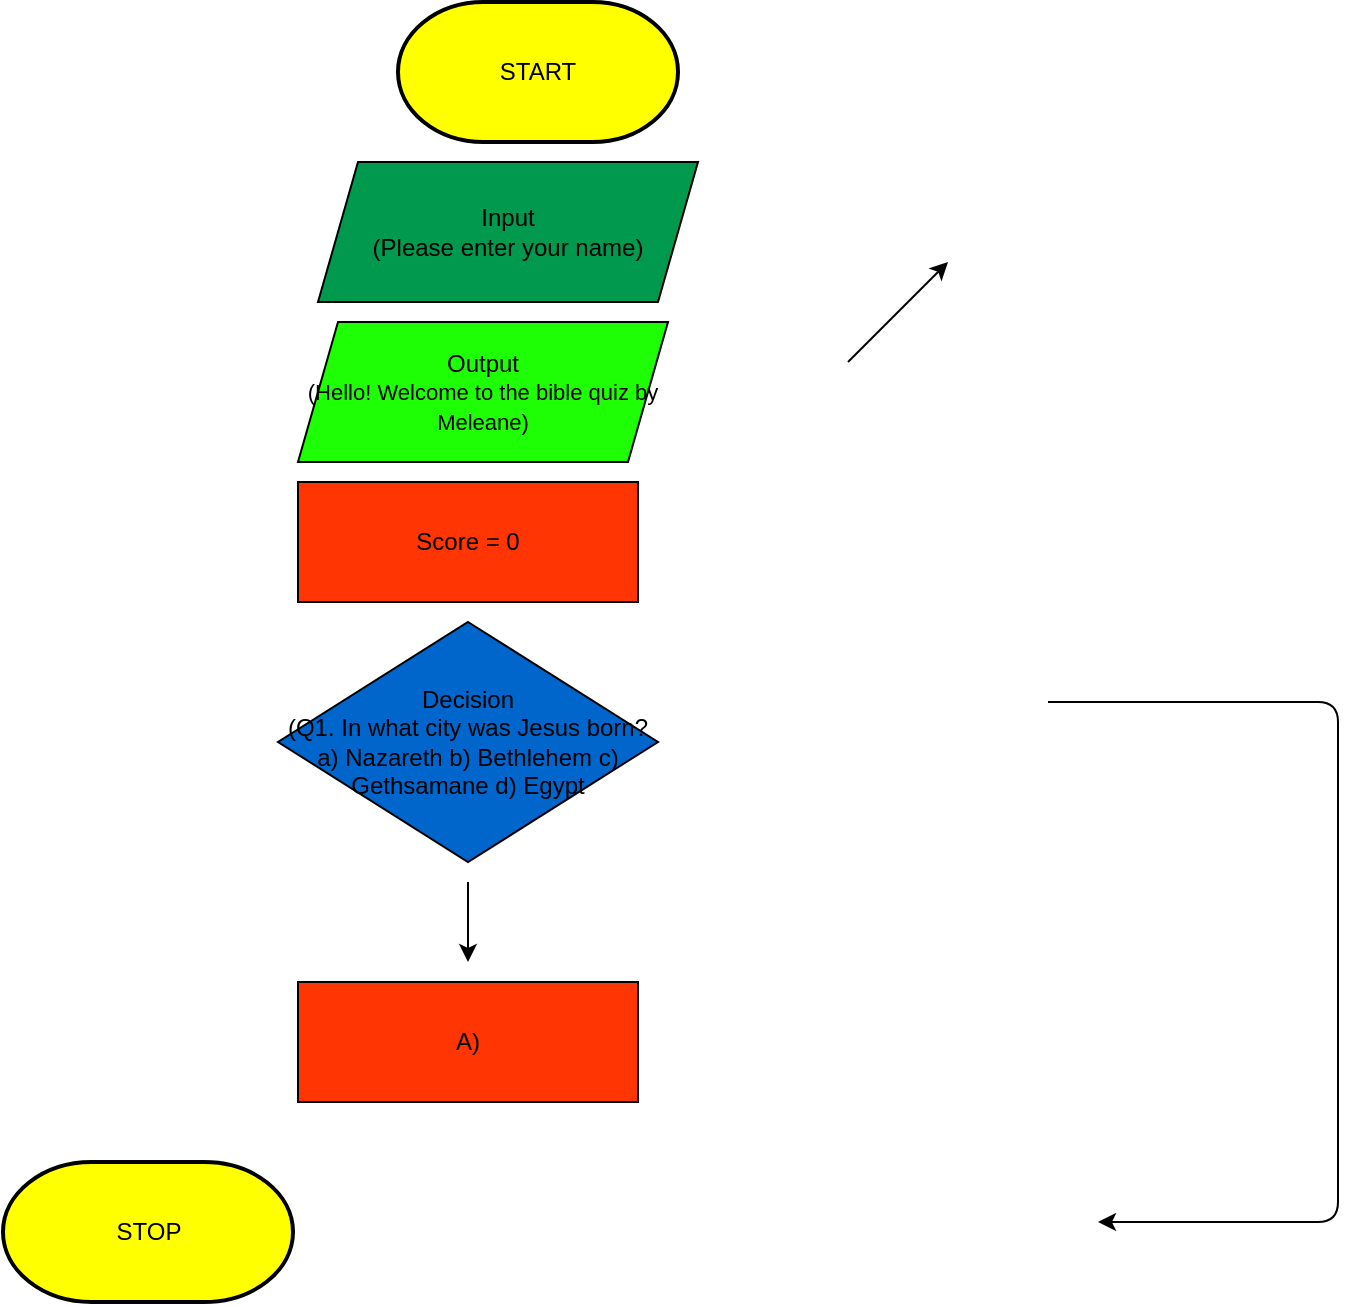 <mxfile>
    <diagram id="ORZf2WC3BYTbggzDq-X-" name="Page-1">
        <mxGraphModel dx="938" dy="666" grid="1" gridSize="10" guides="1" tooltips="1" connect="1" arrows="1" fold="1" page="1" pageScale="1" pageWidth="850" pageHeight="1100" math="0" shadow="0">
            <root>
                <mxCell id="0"/>
                <mxCell id="1" parent="0"/>
                <mxCell id="43dZv-fWnXxc7FG_mQIg-3" value="Output&lt;br&gt;&lt;font style=&quot;font-size: 11px&quot;&gt;(Hello! Welcome to the bible quiz by Meleane)&lt;/font&gt;" style="shape=parallelogram;perimeter=parallelogramPerimeter;whiteSpace=wrap;html=1;fixedSize=1;fillColor=#1EFF05;" parent="1" vertex="1">
                    <mxGeometry x="305" y="180" width="185" height="70" as="geometry"/>
                </mxCell>
                <mxCell id="3" value="Score = 0" style="rounded=0;whiteSpace=wrap;html=1;fillColor=#FF3503;" parent="1" vertex="1">
                    <mxGeometry x="305" y="260" width="170" height="60" as="geometry"/>
                </mxCell>
                <mxCell id="5" value="" style="endArrow=classic;html=1;endFill=1;" parent="1" edge="1">
                    <mxGeometry width="50" height="50" relative="1" as="geometry">
                        <mxPoint x="680" y="370" as="sourcePoint"/>
                        <mxPoint x="705" y="630" as="targetPoint"/>
                        <Array as="points">
                            <mxPoint x="697" y="370"/>
                            <mxPoint x="825" y="370"/>
                            <mxPoint x="825" y="630"/>
                        </Array>
                    </mxGeometry>
                </mxCell>
                <mxCell id="6" value="Decision&lt;br&gt;(Q1. In what city was Jesus born?&lt;br&gt;a) Nazareth b) Bethlehem c) Gethsamane d) Egypt" style="rhombus;whiteSpace=wrap;html=1;fillColor=#0066CC;" parent="1" vertex="1">
                    <mxGeometry x="295" y="330" width="190" height="120" as="geometry"/>
                </mxCell>
                <mxCell id="7" value="START" style="strokeWidth=2;html=1;shape=mxgraph.flowchart.terminator;whiteSpace=wrap;fillColor=#FFFF00;" parent="1" vertex="1">
                    <mxGeometry x="355" y="20" width="140" height="70" as="geometry"/>
                </mxCell>
                <mxCell id="8" value="STOP" style="strokeWidth=2;html=1;shape=mxgraph.flowchart.terminator;whiteSpace=wrap;fillColor=#FFFF00;" parent="1" vertex="1">
                    <mxGeometry x="157.5" y="600" width="145" height="70" as="geometry"/>
                </mxCell>
                <mxCell id="10" value="Input&lt;br&gt;(Please enter your name)" style="shape=parallelogram;perimeter=parallelogramPerimeter;whiteSpace=wrap;html=1;fixedSize=1;fillColor=#00994D;" parent="1" vertex="1">
                    <mxGeometry x="315" y="100" width="190" height="70" as="geometry"/>
                </mxCell>
                <mxCell id="11" value="" style="endArrow=classic;html=1;" parent="1" edge="1">
                    <mxGeometry width="50" height="50" relative="1" as="geometry">
                        <mxPoint x="390" y="460" as="sourcePoint"/>
                        <mxPoint x="390" y="500" as="targetPoint"/>
                        <Array as="points">
                            <mxPoint x="390" y="480"/>
                        </Array>
                    </mxGeometry>
                </mxCell>
                <mxCell id="12" value="" style="endArrow=classic;html=1;" parent="1" edge="1">
                    <mxGeometry width="50" height="50" relative="1" as="geometry">
                        <mxPoint x="580" y="200" as="sourcePoint"/>
                        <mxPoint x="630" y="150" as="targetPoint"/>
                    </mxGeometry>
                </mxCell>
                <mxCell id="15" value="A)" style="rounded=0;whiteSpace=wrap;html=1;fillColor=#FF3503;" vertex="1" parent="1">
                    <mxGeometry x="305" y="510" width="170" height="60" as="geometry"/>
                </mxCell>
            </root>
        </mxGraphModel>
    </diagram>
</mxfile>